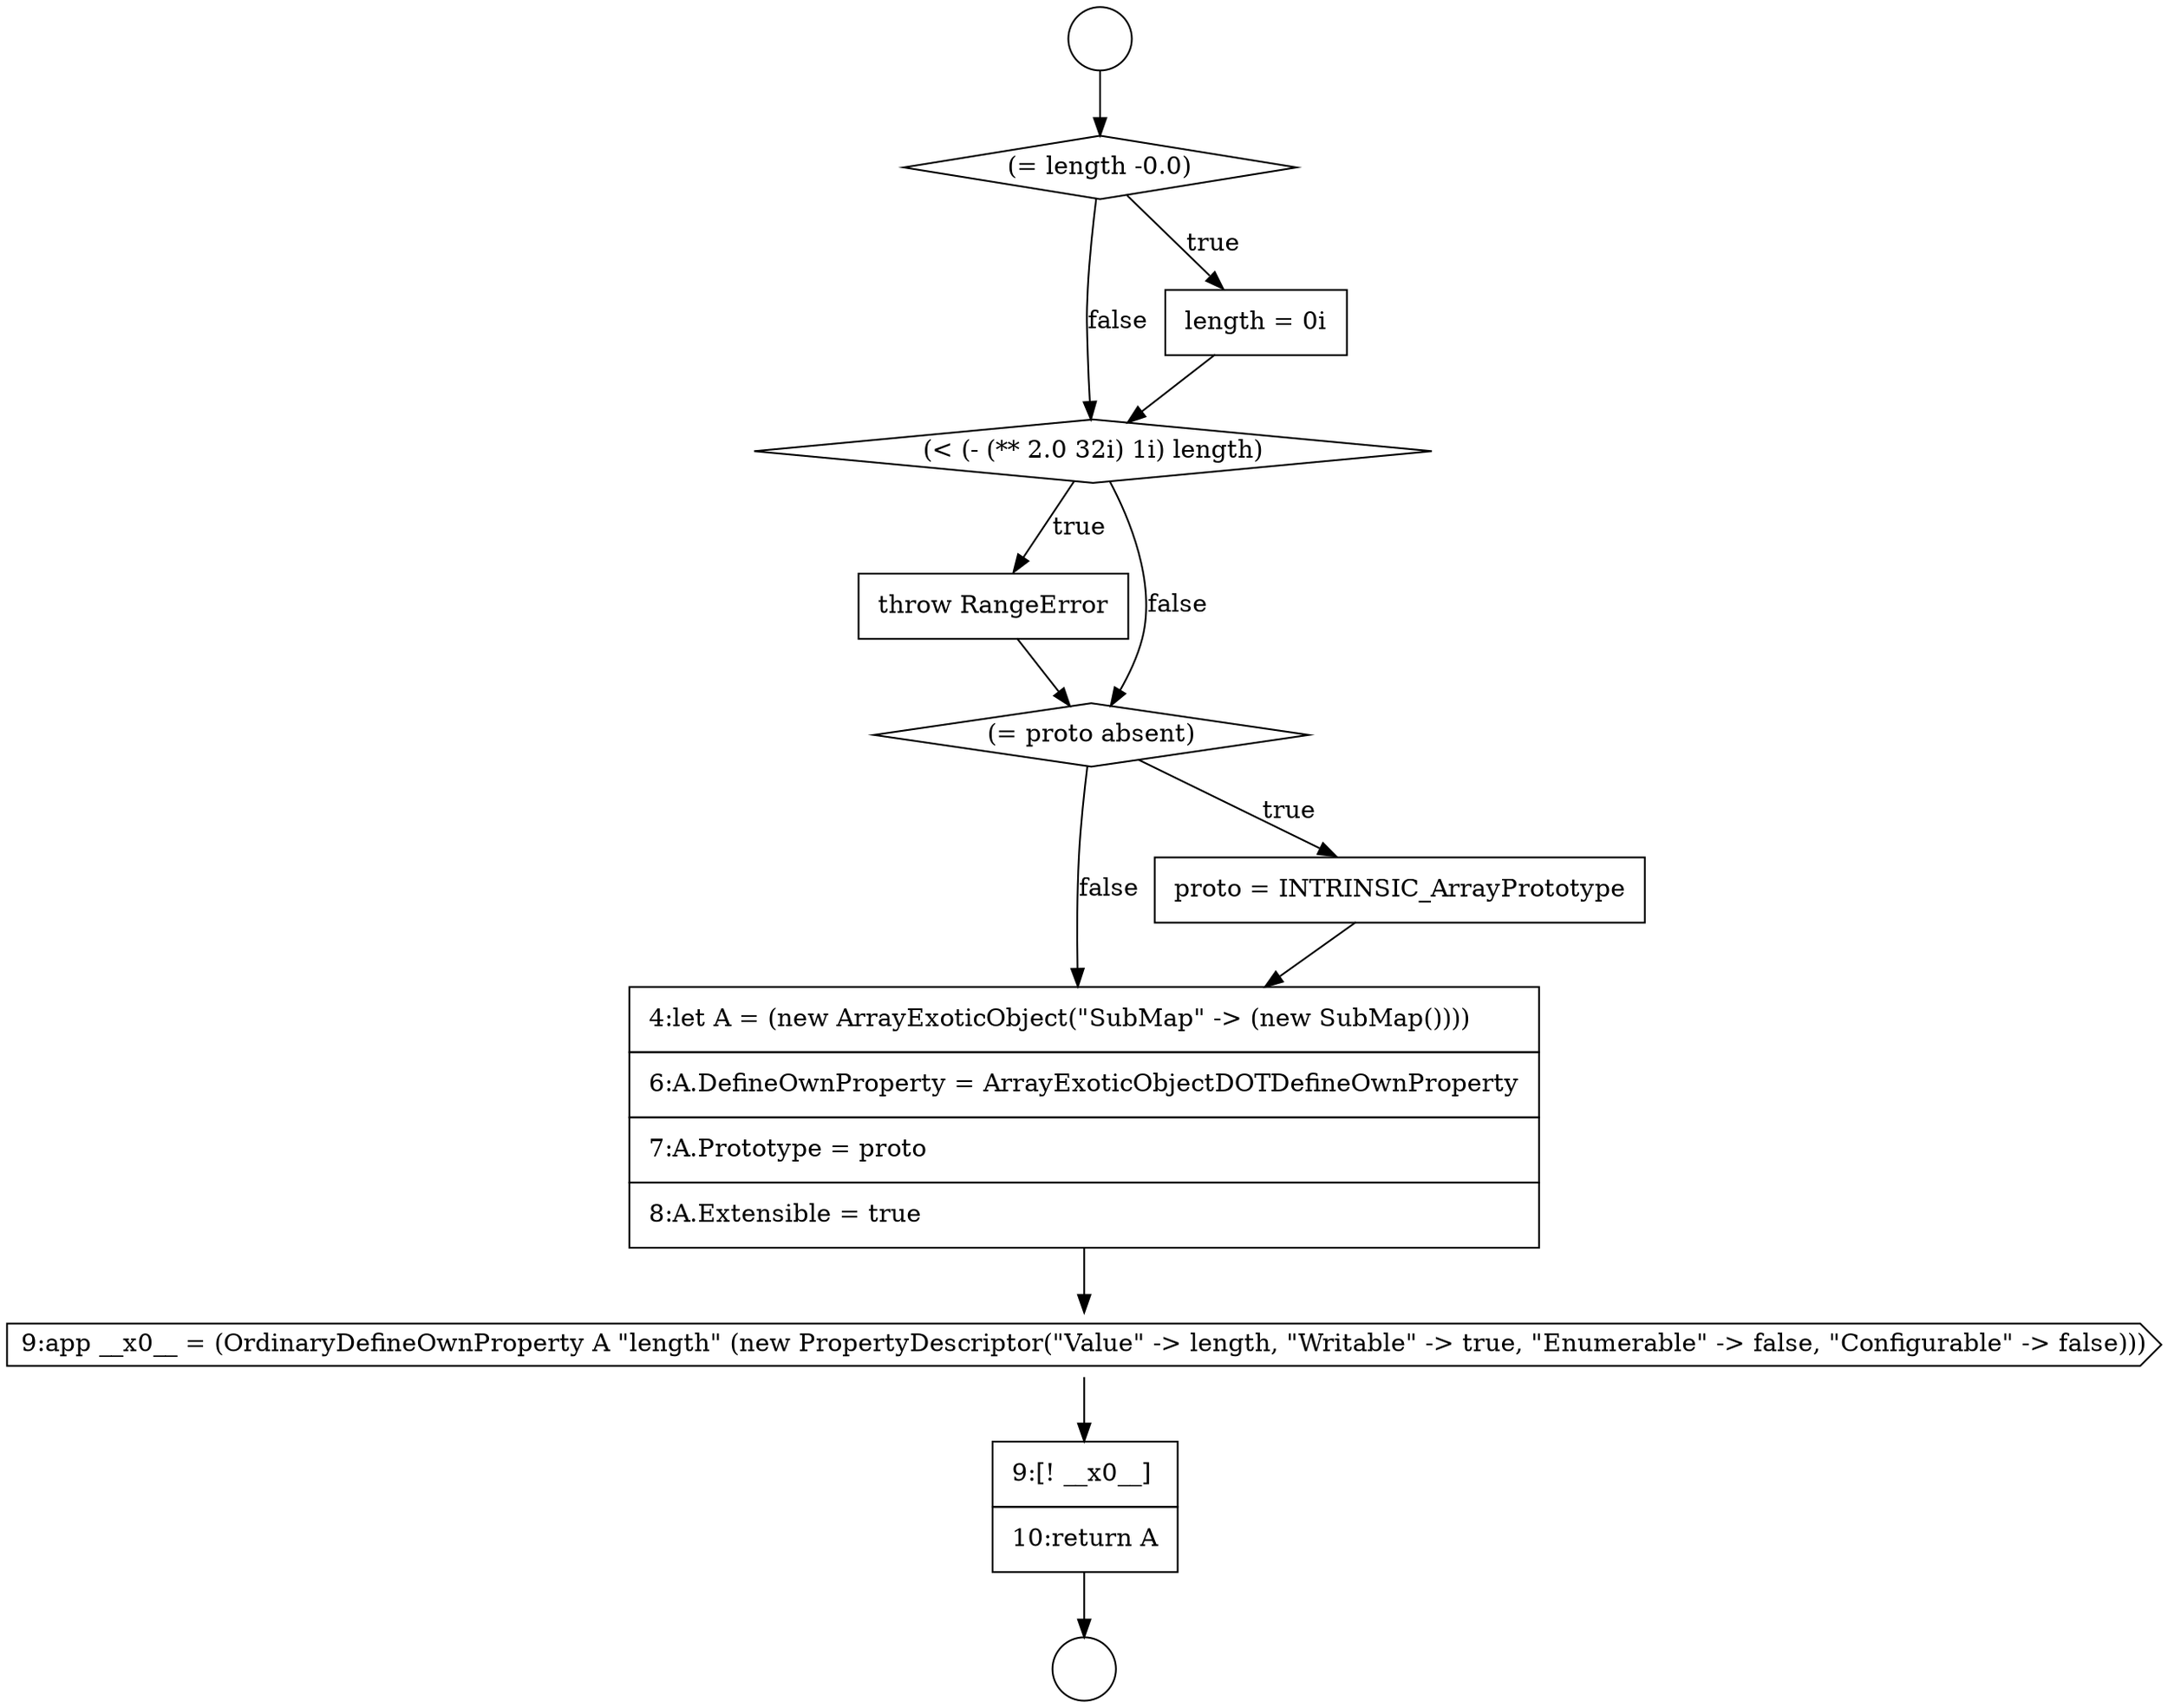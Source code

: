 digraph {
  node2328 [shape=cds, label=<<font color="black">9:app __x0__ = (OrdinaryDefineOwnProperty A &quot;length&quot; (new PropertyDescriptor(&quot;Value&quot; -&gt; length, &quot;Writable&quot; -&gt; true, &quot;Enumerable&quot; -&gt; false, &quot;Configurable&quot; -&gt; false)))</font>> color="black" fillcolor="white" style=filled]
  node2324 [shape=none, margin=0, label=<<font color="black">
    <table border="0" cellborder="1" cellspacing="0" cellpadding="10">
      <tr><td align="left">throw RangeError</td></tr>
    </table>
  </font>> color="black" fillcolor="white" style=filled]
  node2327 [shape=none, margin=0, label=<<font color="black">
    <table border="0" cellborder="1" cellspacing="0" cellpadding="10">
      <tr><td align="left">4:let A = (new ArrayExoticObject(&quot;SubMap&quot; -&gt; (new SubMap())))</td></tr>
      <tr><td align="left">6:A.DefineOwnProperty = ArrayExoticObjectDOTDefineOwnProperty</td></tr>
      <tr><td align="left">7:A.Prototype = proto</td></tr>
      <tr><td align="left">8:A.Extensible = true</td></tr>
    </table>
  </font>> color="black" fillcolor="white" style=filled]
  node2323 [shape=diamond, label=<<font color="black">(&lt; (- (** 2.0 32i) 1i) length)</font>> color="black" fillcolor="white" style=filled]
  node2329 [shape=none, margin=0, label=<<font color="black">
    <table border="0" cellborder="1" cellspacing="0" cellpadding="10">
      <tr><td align="left">9:[! __x0__]</td></tr>
      <tr><td align="left">10:return A</td></tr>
    </table>
  </font>> color="black" fillcolor="white" style=filled]
  node2322 [shape=none, margin=0, label=<<font color="black">
    <table border="0" cellborder="1" cellspacing="0" cellpadding="10">
      <tr><td align="left">length = 0i</td></tr>
    </table>
  </font>> color="black" fillcolor="white" style=filled]
  node2320 [shape=circle label=" " color="black" fillcolor="white" style=filled]
  node2325 [shape=diamond, label=<<font color="black">(= proto absent)</font>> color="black" fillcolor="white" style=filled]
  node2321 [shape=diamond, label=<<font color="black">(= length -0.0)</font>> color="black" fillcolor="white" style=filled]
  node2326 [shape=none, margin=0, label=<<font color="black">
    <table border="0" cellborder="1" cellspacing="0" cellpadding="10">
      <tr><td align="left">proto = INTRINSIC_ArrayPrototype</td></tr>
    </table>
  </font>> color="black" fillcolor="white" style=filled]
  node2319 [shape=circle label=" " color="black" fillcolor="white" style=filled]
  node2322 -> node2323 [ color="black"]
  node2324 -> node2325 [ color="black"]
  node2329 -> node2320 [ color="black"]
  node2323 -> node2324 [label=<<font color="black">true</font>> color="black"]
  node2323 -> node2325 [label=<<font color="black">false</font>> color="black"]
  node2325 -> node2326 [label=<<font color="black">true</font>> color="black"]
  node2325 -> node2327 [label=<<font color="black">false</font>> color="black"]
  node2328 -> node2329 [ color="black"]
  node2326 -> node2327 [ color="black"]
  node2321 -> node2322 [label=<<font color="black">true</font>> color="black"]
  node2321 -> node2323 [label=<<font color="black">false</font>> color="black"]
  node2327 -> node2328 [ color="black"]
  node2319 -> node2321 [ color="black"]
}
